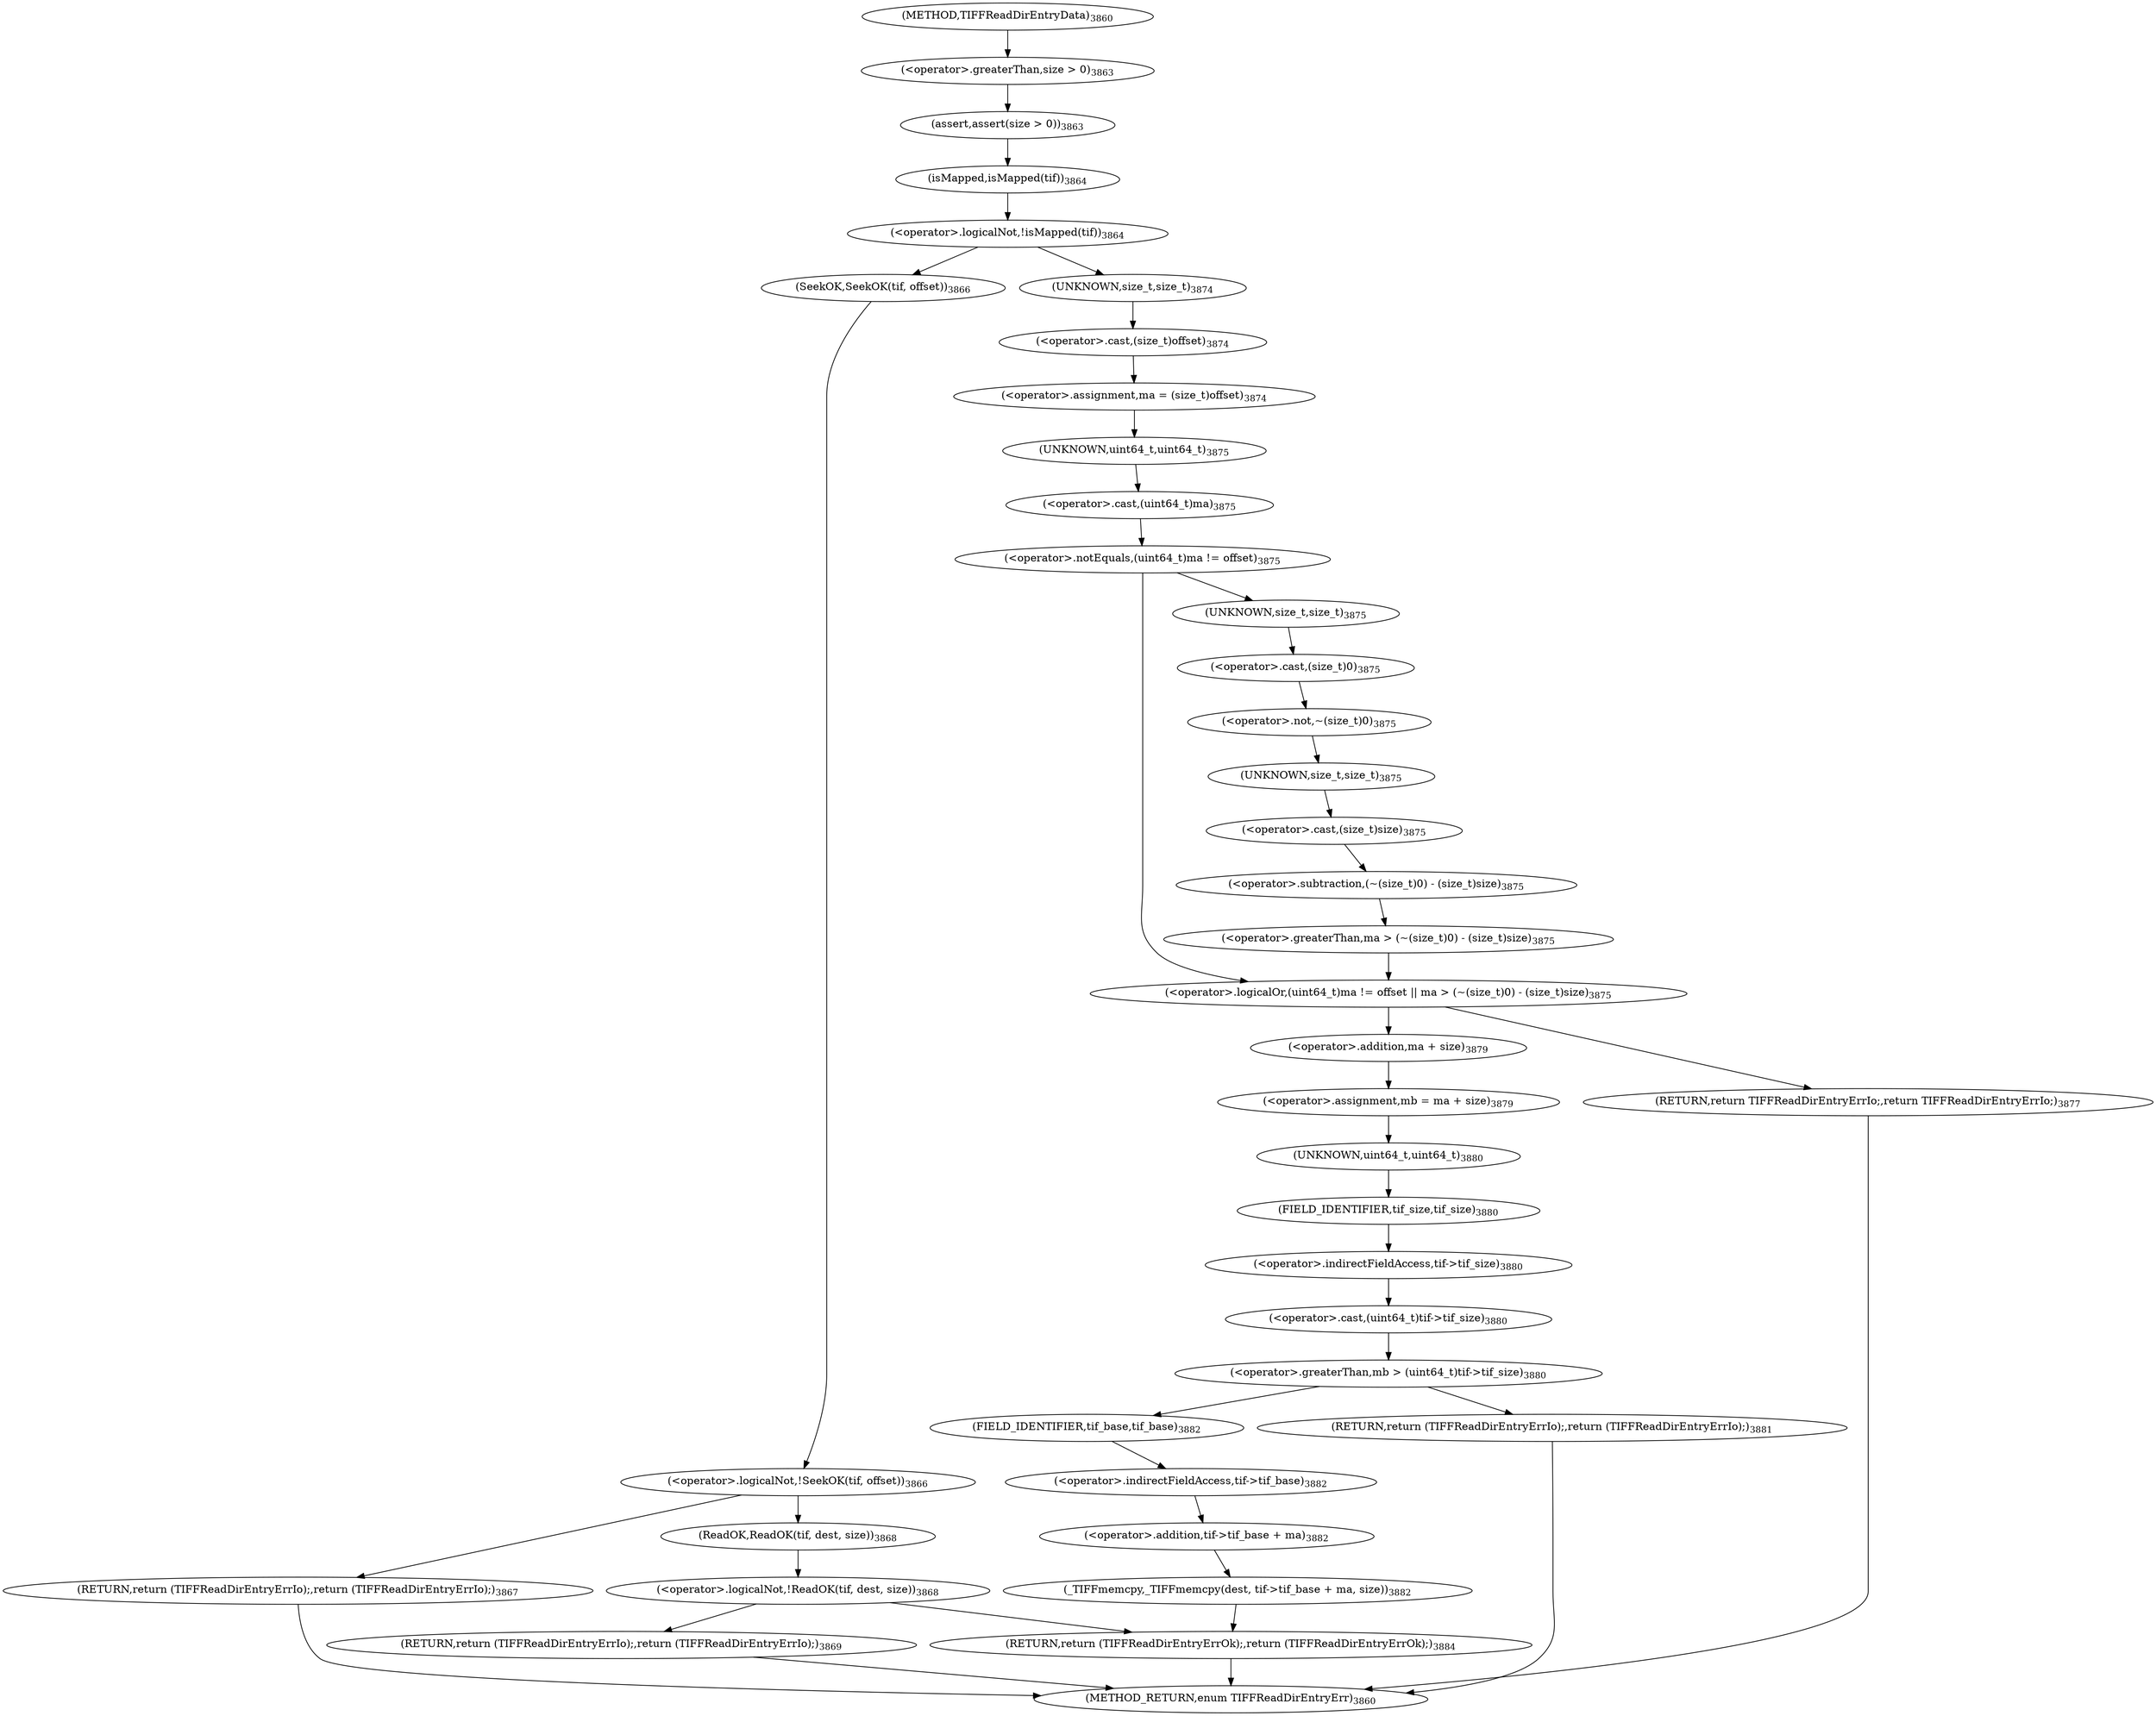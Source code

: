 digraph "TIFFReadDirEntryData" {  
"88003" [label = <(assert,assert(size &gt; 0))<SUB>3863</SUB>> ]
"88082" [label = <(RETURN,return (TIFFReadDirEntryErrOk);,return (TIFFReadDirEntryErrOk);)<SUB>3884</SUB>> ]
"88004" [label = <(&lt;operator&gt;.greaterThan,size &gt; 0)<SUB>3863</SUB>> ]
"88008" [label = <(&lt;operator&gt;.logicalNot,!isMapped(tif))<SUB>3864</SUB>> ]
"88009" [label = <(isMapped,isMapped(tif))<SUB>3864</SUB>> ]
"88013" [label = <(&lt;operator&gt;.logicalNot,!SeekOK(tif, offset))<SUB>3866</SUB>> ]
"88021" [label = <(&lt;operator&gt;.logicalNot,!ReadOK(tif, dest, size))<SUB>3868</SUB>> ]
"88033" [label = <(&lt;operator&gt;.assignment,ma = (size_t)offset)<SUB>3874</SUB>> ]
"88058" [label = <(&lt;operator&gt;.assignment,mb = ma + size)<SUB>3879</SUB>> ]
"88074" [label = <(_TIFFmemcpy,_TIFFmemcpy(dest, tif-&gt;tif_base + ma, size))<SUB>3882</SUB>> ]
"88014" [label = <(SeekOK,SeekOK(tif, offset))<SUB>3866</SUB>> ]
"88018" [label = <(RETURN,return (TIFFReadDirEntryErrIo);,return (TIFFReadDirEntryErrIo);)<SUB>3867</SUB>> ]
"88022" [label = <(ReadOK,ReadOK(tif, dest, size))<SUB>3868</SUB>> ]
"88027" [label = <(RETURN,return (TIFFReadDirEntryErrIo);,return (TIFFReadDirEntryErrIo);)<SUB>3869</SUB>> ]
"88035" [label = <(&lt;operator&gt;.cast,(size_t)offset)<SUB>3874</SUB>> ]
"88039" [label = <(&lt;operator&gt;.logicalOr,(uint64_t)ma != offset || ma &gt; (~(size_t)0) - (size_t)size)<SUB>3875</SUB>> ]
"88060" [label = <(&lt;operator&gt;.addition,ma + size)<SUB>3879</SUB>> ]
"88064" [label = <(&lt;operator&gt;.greaterThan,mb &gt; (uint64_t)tif-&gt;tif_size)<SUB>3880</SUB>> ]
"88076" [label = <(&lt;operator&gt;.addition,tif-&gt;tif_base + ma)<SUB>3882</SUB>> ]
"88036" [label = <(UNKNOWN,size_t,size_t)<SUB>3874</SUB>> ]
"88040" [label = <(&lt;operator&gt;.notEquals,(uint64_t)ma != offset)<SUB>3875</SUB>> ]
"88045" [label = <(&lt;operator&gt;.greaterThan,ma &gt; (~(size_t)0) - (size_t)size)<SUB>3875</SUB>> ]
"88056" [label = <(RETURN,return TIFFReadDirEntryErrIo;,return TIFFReadDirEntryErrIo;)<SUB>3877</SUB>> ]
"88066" [label = <(&lt;operator&gt;.cast,(uint64_t)tif-&gt;tif_size)<SUB>3880</SUB>> ]
"88072" [label = <(RETURN,return (TIFFReadDirEntryErrIo);,return (TIFFReadDirEntryErrIo);)<SUB>3881</SUB>> ]
"88077" [label = <(&lt;operator&gt;.indirectFieldAccess,tif-&gt;tif_base)<SUB>3882</SUB>> ]
"88041" [label = <(&lt;operator&gt;.cast,(uint64_t)ma)<SUB>3875</SUB>> ]
"88047" [label = <(&lt;operator&gt;.subtraction,(~(size_t)0) - (size_t)size)<SUB>3875</SUB>> ]
"88067" [label = <(UNKNOWN,uint64_t,uint64_t)<SUB>3880</SUB>> ]
"88068" [label = <(&lt;operator&gt;.indirectFieldAccess,tif-&gt;tif_size)<SUB>3880</SUB>> ]
"88079" [label = <(FIELD_IDENTIFIER,tif_base,tif_base)<SUB>3882</SUB>> ]
"88042" [label = <(UNKNOWN,uint64_t,uint64_t)<SUB>3875</SUB>> ]
"88048" [label = <(&lt;operator&gt;.not,~(size_t)0)<SUB>3875</SUB>> ]
"88052" [label = <(&lt;operator&gt;.cast,(size_t)size)<SUB>3875</SUB>> ]
"88070" [label = <(FIELD_IDENTIFIER,tif_size,tif_size)<SUB>3880</SUB>> ]
"88049" [label = <(&lt;operator&gt;.cast,(size_t)0)<SUB>3875</SUB>> ]
"88053" [label = <(UNKNOWN,size_t,size_t)<SUB>3875</SUB>> ]
"88050" [label = <(UNKNOWN,size_t,size_t)<SUB>3875</SUB>> ]
"87997" [label = <(METHOD,TIFFReadDirEntryData)<SUB>3860</SUB>> ]
"88084" [label = <(METHOD_RETURN,enum TIFFReadDirEntryErr)<SUB>3860</SUB>> ]
  "88003" -> "88009" 
  "88082" -> "88084" 
  "88004" -> "88003" 
  "88008" -> "88014" 
  "88008" -> "88036" 
  "88009" -> "88008" 
  "88013" -> "88018" 
  "88013" -> "88022" 
  "88021" -> "88027" 
  "88021" -> "88082" 
  "88033" -> "88042" 
  "88058" -> "88067" 
  "88074" -> "88082" 
  "88014" -> "88013" 
  "88018" -> "88084" 
  "88022" -> "88021" 
  "88027" -> "88084" 
  "88035" -> "88033" 
  "88039" -> "88056" 
  "88039" -> "88060" 
  "88060" -> "88058" 
  "88064" -> "88072" 
  "88064" -> "88079" 
  "88076" -> "88074" 
  "88036" -> "88035" 
  "88040" -> "88039" 
  "88040" -> "88050" 
  "88045" -> "88039" 
  "88056" -> "88084" 
  "88066" -> "88064" 
  "88072" -> "88084" 
  "88077" -> "88076" 
  "88041" -> "88040" 
  "88047" -> "88045" 
  "88067" -> "88070" 
  "88068" -> "88066" 
  "88079" -> "88077" 
  "88042" -> "88041" 
  "88048" -> "88053" 
  "88052" -> "88047" 
  "88070" -> "88068" 
  "88049" -> "88048" 
  "88053" -> "88052" 
  "88050" -> "88049" 
  "87997" -> "88004" 
}
